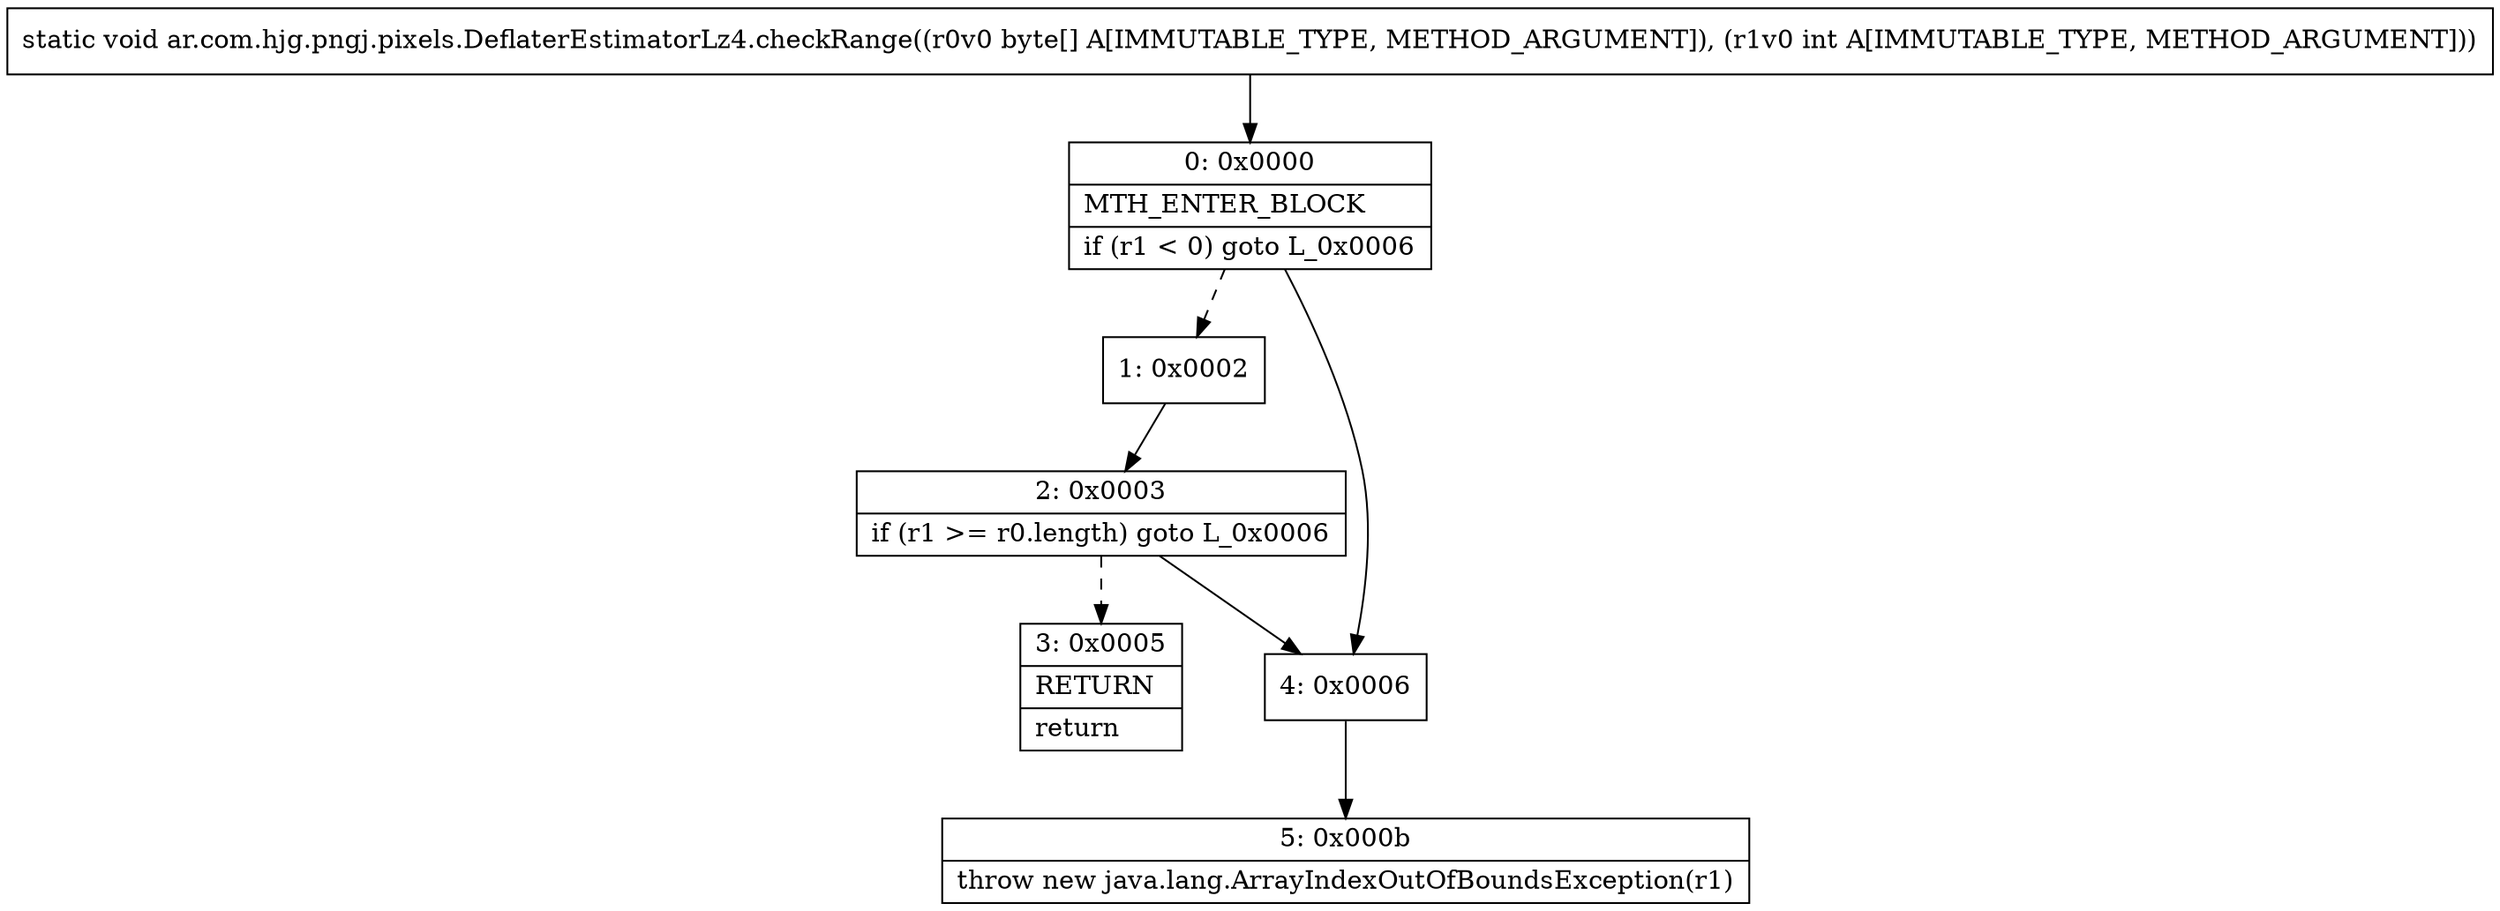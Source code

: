 digraph "CFG forar.com.hjg.pngj.pixels.DeflaterEstimatorLz4.checkRange([BI)V" {
Node_0 [shape=record,label="{0\:\ 0x0000|MTH_ENTER_BLOCK\l|if (r1 \< 0) goto L_0x0006\l}"];
Node_1 [shape=record,label="{1\:\ 0x0002}"];
Node_2 [shape=record,label="{2\:\ 0x0003|if (r1 \>= r0.length) goto L_0x0006\l}"];
Node_3 [shape=record,label="{3\:\ 0x0005|RETURN\l|return\l}"];
Node_4 [shape=record,label="{4\:\ 0x0006}"];
Node_5 [shape=record,label="{5\:\ 0x000b|throw new java.lang.ArrayIndexOutOfBoundsException(r1)\l}"];
MethodNode[shape=record,label="{static void ar.com.hjg.pngj.pixels.DeflaterEstimatorLz4.checkRange((r0v0 byte[] A[IMMUTABLE_TYPE, METHOD_ARGUMENT]), (r1v0 int A[IMMUTABLE_TYPE, METHOD_ARGUMENT])) }"];
MethodNode -> Node_0;
Node_0 -> Node_1[style=dashed];
Node_0 -> Node_4;
Node_1 -> Node_2;
Node_2 -> Node_3[style=dashed];
Node_2 -> Node_4;
Node_4 -> Node_5;
}

